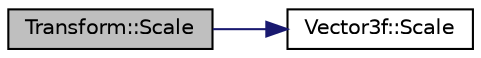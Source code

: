 digraph "Transform::Scale"
{
 // LATEX_PDF_SIZE
  edge [fontname="Helvetica",fontsize="10",labelfontname="Helvetica",labelfontsize="10"];
  node [fontname="Helvetica",fontsize="10",shape=record];
  rankdir="LR";
  Node241 [label="Transform::Scale",height=0.2,width=0.4,color="black", fillcolor="grey75", style="filled", fontcolor="black",tooltip="Scales the transform relative to its current scale."];
  Node241 -> Node242 [color="midnightblue",fontsize="10",style="solid",fontname="Helvetica"];
  Node242 [label="Vector3f::Scale",height=0.2,width=0.4,color="black", fillcolor="white", style="filled",URL="$class_vector3f.html#a619334360f4fc0c8a1e09f721a191ea9",tooltip="Scales the vector by a relative amount."];
}
